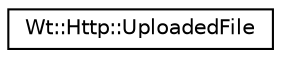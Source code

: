 digraph "Graphical Class Hierarchy"
{
 // LATEX_PDF_SIZE
  edge [fontname="Helvetica",fontsize="10",labelfontname="Helvetica",labelfontsize="10"];
  node [fontname="Helvetica",fontsize="10",shape=record];
  rankdir="LR";
  Node0 [label="Wt::Http::UploadedFile",height=0.2,width=0.4,color="black", fillcolor="white", style="filled",URL="$classWt_1_1Http_1_1UploadedFile.html",tooltip="Details about a file uploaded with a request to a resource."];
}
